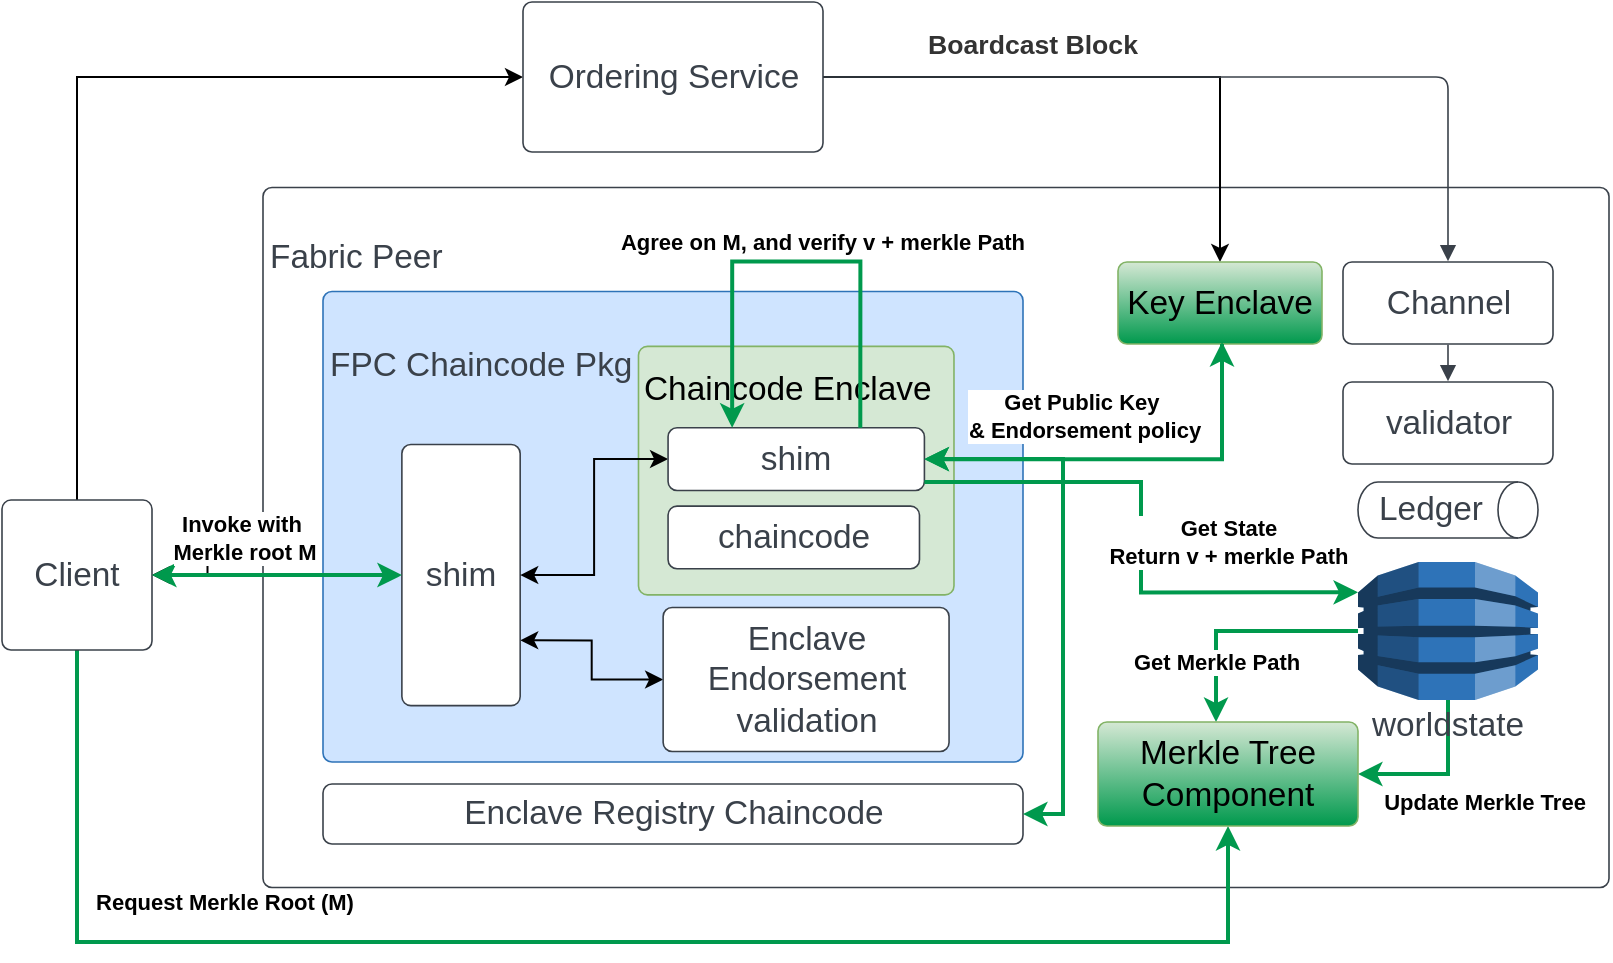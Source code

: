<mxfile version="21.6.8" type="device">
  <diagram name="Page-1" id="ytsnkdMpD4JHJz4nEYuC">
    <mxGraphModel dx="1674" dy="974" grid="1" gridSize="10" guides="1" tooltips="1" connect="1" arrows="1" fold="1" page="1" pageScale="1" pageWidth="850" pageHeight="1100" math="0" shadow="0">
      <root>
        <mxCell id="0" />
        <mxCell id="1" parent="0" />
        <mxCell id="tbP1JejfTtedmxKy0wD8-71" value="" style="edgeStyle=orthogonalEdgeStyle;rounded=0;orthogonalLoop=1;jettySize=auto;html=1;" parent="1" source="tbP1JejfTtedmxKy0wD8-43" target="tbP1JejfTtedmxKy0wD8-1" edge="1">
          <mxGeometry relative="1" as="geometry" />
        </mxCell>
        <mxCell id="tbP1JejfTtedmxKy0wD8-43" value="&lt;div style=&quot;text-align: left;&quot;&gt;&lt;span style=&quot;background-color: initial;&quot;&gt;Fabric Peer&lt;/span&gt;&lt;/div&gt;&lt;br&gt;&lt;br&gt;&lt;br&gt;&lt;br&gt;&lt;br&gt;&lt;br&gt;&lt;br&gt;&lt;br&gt;&lt;br&gt;&lt;br&gt;&lt;br&gt;&lt;br&gt;&lt;br&gt;&lt;br&gt;" style="html=1;overflow=block;blockSpacing=1;whiteSpace=wrap;fontSize=16.7;fontColor=#3a414a;spacing=3.8;strokeColor=#3a414a;strokeOpacity=100;rounded=1;absoluteArcSize=1;arcSize=9;strokeWidth=0.8;lucidId=cE2TcnImbqJd;" parent="1" vertex="1">
          <mxGeometry x="150.5" y="122.73" width="673" height="350" as="geometry" />
        </mxCell>
        <mxCell id="tbP1JejfTtedmxKy0wD8-56" style="edgeStyle=orthogonalEdgeStyle;rounded=0;orthogonalLoop=1;jettySize=auto;html=1;entryX=0.5;entryY=1;entryDx=0;entryDy=0;strokeColor=#00994D;strokeWidth=2;" parent="1" source="tbP1JejfTtedmxKy0wD8-1" target="tbP1JejfTtedmxKy0wD8-39" edge="1">
          <mxGeometry relative="1" as="geometry">
            <Array as="points">
              <mxPoint x="57.5" y="500" />
              <mxPoint x="633.5" y="500" />
            </Array>
          </mxGeometry>
        </mxCell>
        <mxCell id="tbP1JejfTtedmxKy0wD8-57" value="&lt;b&gt;Request Merkle Root (M)&lt;/b&gt;" style="edgeLabel;html=1;align=center;verticalAlign=middle;resizable=0;points=[];" parent="tbP1JejfTtedmxKy0wD8-56" vertex="1" connectable="0">
          <mxGeometry x="-0.588" y="1" relative="1" as="geometry">
            <mxPoint x="59" y="-19" as="offset" />
          </mxGeometry>
        </mxCell>
        <mxCell id="-o9KYWqZdvnooTlNlLoy-1" style="edgeStyle=orthogonalEdgeStyle;rounded=0;orthogonalLoop=1;jettySize=auto;html=1;entryX=0;entryY=0.5;entryDx=0;entryDy=0;" parent="1" source="tbP1JejfTtedmxKy0wD8-1" target="tbP1JejfTtedmxKy0wD8-2" edge="1">
          <mxGeometry relative="1" as="geometry">
            <Array as="points">
              <mxPoint x="57" y="68" />
            </Array>
          </mxGeometry>
        </mxCell>
        <mxCell id="tbP1JejfTtedmxKy0wD8-1" value="Client" style="html=1;overflow=block;blockSpacing=1;whiteSpace=wrap;fontSize=16.7;fontColor=#3a414a;spacing=3.8;strokeColor=#3a414a;strokeOpacity=100;rounded=1;absoluteArcSize=1;arcSize=9;strokeWidth=0.8;lucidId=cE2TcnImbqJd;" parent="1" vertex="1">
          <mxGeometry x="20" y="279.03" width="75" height="75" as="geometry" />
        </mxCell>
        <mxCell id="ah2vyBuOMGyflsALTaDJ-4" style="edgeStyle=orthogonalEdgeStyle;rounded=0;orthogonalLoop=1;jettySize=auto;html=1;entryX=0.5;entryY=0;entryDx=0;entryDy=0;" edge="1" parent="1" source="tbP1JejfTtedmxKy0wD8-2" target="ah2vyBuOMGyflsALTaDJ-1">
          <mxGeometry relative="1" as="geometry" />
        </mxCell>
        <mxCell id="tbP1JejfTtedmxKy0wD8-2" value="Ordering Service" style="html=1;overflow=block;blockSpacing=1;whiteSpace=wrap;fontSize=16.7;fontColor=#3a414a;spacing=3.8;strokeColor=#3a414a;strokeOpacity=100;rounded=1;absoluteArcSize=1;arcSize=9;strokeWidth=0.8;lucidId=cE2T7upM-5wP;" parent="1" vertex="1">
          <mxGeometry x="280.5" y="30" width="150" height="75" as="geometry" />
        </mxCell>
        <mxCell id="tbP1JejfTtedmxKy0wD8-5" value="" style="html=1;jettySize=18;whiteSpace=wrap;fontSize=13;strokeColor=#3a414a;strokeOpacity=100;strokeWidth=0.8;rounded=1;arcSize=12;edgeStyle=orthogonalEdgeStyle;startArrow=none;endArrow=block;endFill=1;exitX=1.002;exitY=0.5;exitPerimeter=0;entryX=0.5;entryY=-0.009;entryPerimeter=0;lucidId=cE2TTOuiVxtX;" parent="1" source="tbP1JejfTtedmxKy0wD8-2" target="tbP1JejfTtedmxKy0wD8-25" edge="1">
          <mxGeometry width="100" height="100" relative="1" as="geometry">
            <Array as="points" />
          </mxGeometry>
        </mxCell>
        <mxCell id="tbP1JejfTtedmxKy0wD8-6" value="Boardcast Block" style="text;html=1;resizable=0;labelBackgroundColor=default;align=center;verticalAlign=middle;fontStyle=1;fontColor=#333333;fontSize=13.3;" parent="tbP1JejfTtedmxKy0wD8-5" vertex="1">
          <mxGeometry x="-0.479" relative="1" as="geometry">
            <mxPoint x="-2" y="-17" as="offset" />
          </mxGeometry>
        </mxCell>
        <mxCell id="tbP1JejfTtedmxKy0wD8-10" value="" style="html=1;jettySize=18;whiteSpace=wrap;fontSize=13;strokeColor=#3a414a;strokeOpacity=100;strokeWidth=0.8;rounded=1;arcSize=12;edgeStyle=orthogonalEdgeStyle;startArrow=none;endArrow=block;endFill=1;exitX=0.5;exitY=1.009;exitPerimeter=0;entryX=0.5;entryY=-0.009;entryPerimeter=0;lucidId=.cRUCi.LfDTX;" parent="1" source="tbP1JejfTtedmxKy0wD8-25" target="tbP1JejfTtedmxKy0wD8-14" edge="1">
          <mxGeometry width="100" height="100" relative="1" as="geometry">
            <Array as="points" />
          </mxGeometry>
        </mxCell>
        <mxCell id="tbP1JejfTtedmxKy0wD8-25" value="Channel" style="html=1;overflow=block;blockSpacing=1;whiteSpace=wrap;fontSize=16.7;fontColor=#3a414a;spacing=3.8;strokeColor=#3a414a;strokeOpacity=100;rounded=1;absoluteArcSize=1;arcSize=9;strokeWidth=0.8;lucidId=cE2Tuvb.r3W8;" parent="1" vertex="1">
          <mxGeometry x="690.5" y="160" width="105" height="41" as="geometry" />
        </mxCell>
        <mxCell id="tbP1JejfTtedmxKy0wD8-54" style="edgeStyle=orthogonalEdgeStyle;rounded=0;orthogonalLoop=1;jettySize=auto;html=1;entryX=0.454;entryY=0;entryDx=0;entryDy=0;entryPerimeter=0;exitX=0;exitY=0.5;exitDx=0;exitDy=0;exitPerimeter=0;strokeWidth=2;strokeColor=#00994D;" parent="1" source="tbP1JejfTtedmxKy0wD8-12" target="tbP1JejfTtedmxKy0wD8-39" edge="1">
          <mxGeometry relative="1" as="geometry">
            <mxPoint x="696.5" y="360" as="sourcePoint" />
          </mxGeometry>
        </mxCell>
        <mxCell id="tbP1JejfTtedmxKy0wD8-55" value="&lt;b&gt;Get Merkle Path&lt;/b&gt;" style="edgeLabel;html=1;align=center;verticalAlign=middle;resizable=0;points=[];" parent="tbP1JejfTtedmxKy0wD8-54" vertex="1" connectable="0">
          <mxGeometry x="0.399" relative="1" as="geometry">
            <mxPoint y="5" as="offset" />
          </mxGeometry>
        </mxCell>
        <mxCell id="tbP1JejfTtedmxKy0wD8-69" style="edgeStyle=orthogonalEdgeStyle;rounded=0;orthogonalLoop=1;jettySize=auto;html=1;entryX=1;entryY=0.5;entryDx=0;entryDy=0;strokeWidth=2;strokeColor=#00994D;" parent="1" source="tbP1JejfTtedmxKy0wD8-12" target="tbP1JejfTtedmxKy0wD8-39" edge="1">
          <mxGeometry relative="1" as="geometry" />
        </mxCell>
        <mxCell id="tbP1JejfTtedmxKy0wD8-70" value="&lt;b&gt;Update Merkle Tree&lt;/b&gt;" style="edgeLabel;html=1;align=center;verticalAlign=middle;resizable=0;points=[];" parent="tbP1JejfTtedmxKy0wD8-69" vertex="1" connectable="0">
          <mxGeometry x="-0.098" relative="1" as="geometry">
            <mxPoint x="18" y="14" as="offset" />
          </mxGeometry>
        </mxCell>
        <mxCell id="tbP1JejfTtedmxKy0wD8-12" value="worldstate" style="html=1;overflow=block;blockSpacing=1;whiteSpace=wrap;shape=mxgraph.aws3.dynamo_db;labelPosition=center;verticalLabelPosition=bottom;align=center;verticalAlign=top;pointerEvents=1;fontSize=16.7;fontColor=#3a414a;spacing=3.8;strokeColor=#3a414a;strokeOpacity=100;rounded=1;absoluteArcSize=1;arcSize=9;fillColor=#2e73b8;strokeWidth=0.8;lucidId=cE2T~fHr0tdE;" parent="1" vertex="1">
          <mxGeometry x="698" y="310" width="90" height="69" as="geometry" />
        </mxCell>
        <mxCell id="tbP1JejfTtedmxKy0wD8-13" value="Ledger" style="html=1;overflow=block;blockSpacing=1;whiteSpace=wrap;shape=cylinder3;direction=south;size=10;anchorPointDirection=0;boundedLbl=1;fontSize=16.7;fontColor=#3a414a;spacing=3.8;strokeColor=#3a414a;strokeOpacity=100;rounded=1;absoluteArcSize=1;arcSize=9;strokeWidth=0.8;lucidId=cE2TJ~xX5vwF;" parent="1" vertex="1">
          <mxGeometry x="698" y="270" width="90" height="28" as="geometry" />
        </mxCell>
        <mxCell id="tbP1JejfTtedmxKy0wD8-14" value="validator" style="html=1;overflow=block;blockSpacing=1;whiteSpace=wrap;fontSize=16.7;fontColor=#3a414a;spacing=3.8;strokeColor=#3a414a;strokeOpacity=100;rounded=1;absoluteArcSize=1;arcSize=9;strokeWidth=0.8;lucidId=tcRUu2L1BEtK;" parent="1" vertex="1">
          <mxGeometry x="690.5" y="220" width="105" height="41" as="geometry" />
        </mxCell>
        <mxCell id="tbP1JejfTtedmxKy0wD8-38" value="Enclave Registry Chaincode" style="html=1;overflow=block;blockSpacing=1;whiteSpace=wrap;fontSize=16.7;fontColor=#3a414a;spacing=3.8;strokeColor=#3a414a;strokeOpacity=100;rounded=1;absoluteArcSize=1;arcSize=9;strokeWidth=0.8;lucidId=tcRUu2L1BEtK;" parent="1" vertex="1">
          <mxGeometry x="180.5" y="421" width="350" height="30" as="geometry" />
        </mxCell>
        <mxCell id="tbP1JejfTtedmxKy0wD8-39" value="Merkle Tree Component" style="html=1;overflow=block;blockSpacing=1;whiteSpace=wrap;fontSize=16.7;spacing=3.8;strokeColor=#82b366;strokeOpacity=100;rounded=1;absoluteArcSize=1;arcSize=9;strokeWidth=0.8;lucidId=tcRUu2L1BEtK;fillColor=#d5e8d4;gradientColor=#00994D;" parent="1" vertex="1">
          <mxGeometry x="568" y="390" width="130" height="52" as="geometry" />
        </mxCell>
        <mxCell id="tbP1JejfTtedmxKy0wD8-46" value="" style="group" parent="1" vertex="1" connectable="0">
          <mxGeometry x="180.5" y="174.75" width="350" height="235.25" as="geometry" />
        </mxCell>
        <mxCell id="tbP1JejfTtedmxKy0wD8-3" value="FPC Chaincode Pkg&lt;br&gt;&lt;br&gt;&lt;br&gt;&lt;br&gt;&lt;br&gt;&lt;br&gt;&lt;br&gt;&lt;br&gt;&lt;br&gt;" style="html=1;overflow=block;blockSpacing=1;whiteSpace=wrap;fontSize=16.7;fontColor=#3a414a;spacing=3.8;strokeColor=#2e73b8;strokeOpacity=100;fillOpacity=100;rounded=1;absoluteArcSize=1;arcSize=9;fillColor=#cfe4ff;strokeWidth=0.8;lucidId=cE2Tn4evAp3L;align=left;" parent="tbP1JejfTtedmxKy0wD8-46" vertex="1">
          <mxGeometry width="350" height="235.25" as="geometry" />
        </mxCell>
        <mxCell id="tbP1JejfTtedmxKy0wD8-48" style="edgeStyle=orthogonalEdgeStyle;rounded=0;orthogonalLoop=1;jettySize=auto;html=1;exitX=0;exitY=0.5;exitDx=0;exitDy=0;entryX=1;entryY=0.75;entryDx=0;entryDy=0;startArrow=classic;startFill=1;" parent="tbP1JejfTtedmxKy0wD8-46" source="tbP1JejfTtedmxKy0wD8-40" target="tbP1JejfTtedmxKy0wD8-41" edge="1">
          <mxGeometry relative="1" as="geometry" />
        </mxCell>
        <mxCell id="tbP1JejfTtedmxKy0wD8-40" value="Enclave Endorsement validation" style="html=1;overflow=block;blockSpacing=1;whiteSpace=wrap;fontSize=16.7;fontColor=#3a414a;spacing=3.8;strokeColor=#3a414a;strokeOpacity=100;rounded=1;absoluteArcSize=1;arcSize=9;strokeWidth=0.8;lucidId=lgRUx1K73TkX;" parent="tbP1JejfTtedmxKy0wD8-46" vertex="1">
          <mxGeometry x="170.07" y="157.965" width="142.958" height="72.063" as="geometry" />
        </mxCell>
        <mxCell id="tbP1JejfTtedmxKy0wD8-41" value="shim" style="html=1;overflow=block;blockSpacing=1;whiteSpace=wrap;fontSize=16.7;fontColor=#3a414a;spacing=3.8;strokeColor=#3a414a;strokeOpacity=100;rounded=1;absoluteArcSize=1;arcSize=9;strokeWidth=0.8;lucidId=cE2T0NZ7hYbh;" parent="tbP1JejfTtedmxKy0wD8-46" vertex="1">
          <mxGeometry x="39.437" y="76.502" width="59.155" height="130.549" as="geometry" />
        </mxCell>
        <mxCell id="tbP1JejfTtedmxKy0wD8-42" value="Chaincode Enclave&lt;br&gt;&lt;br&gt;&lt;br&gt;&lt;br&gt;&lt;br&gt;" style="html=1;overflow=block;blockSpacing=1;whiteSpace=wrap;fontSize=16.7;spacing=3.8;strokeColor=#82b366;strokeOpacity=100;rounded=1;absoluteArcSize=1;arcSize=9;strokeWidth=0.8;lucidId=cE2T0NZ7hYbh;align=left;fillColor=#d5e8d4;" parent="tbP1JejfTtedmxKy0wD8-46" vertex="1">
          <mxGeometry x="157.746" y="27.415" width="157.746" height="124.283" as="geometry" />
        </mxCell>
        <mxCell id="tbP1JejfTtedmxKy0wD8-47" style="edgeStyle=orthogonalEdgeStyle;rounded=0;orthogonalLoop=1;jettySize=auto;html=1;entryX=1;entryY=0.5;entryDx=0;entryDy=0;startArrow=classic;startFill=1;" parent="tbP1JejfTtedmxKy0wD8-46" source="tbP1JejfTtedmxKy0wD8-44" target="tbP1JejfTtedmxKy0wD8-41" edge="1">
          <mxGeometry relative="1" as="geometry" />
        </mxCell>
        <mxCell id="tbP1JejfTtedmxKy0wD8-44" value="shim" style="html=1;overflow=block;blockSpacing=1;whiteSpace=wrap;fontSize=16.7;fontColor=#3a414a;spacing=3.8;strokeColor=#3a414a;strokeOpacity=100;rounded=1;absoluteArcSize=1;arcSize=9;strokeWidth=0.8;lucidId=cE2TcnImbqJd;" parent="tbP1JejfTtedmxKy0wD8-46" vertex="1">
          <mxGeometry x="172.535" y="68.147" width="128.169" height="31.332" as="geometry" />
        </mxCell>
        <mxCell id="tbP1JejfTtedmxKy0wD8-45" value="chaincode" style="html=1;overflow=block;blockSpacing=1;whiteSpace=wrap;fontSize=16.7;fontColor=#3a414a;spacing=3.8;strokeColor=#3a414a;strokeOpacity=100;rounded=1;absoluteArcSize=1;arcSize=9;strokeWidth=0.8;lucidId=cE2T0NZ7hYbh;" parent="tbP1JejfTtedmxKy0wD8-46" vertex="1">
          <mxGeometry x="172.535" y="107.312" width="125.704" height="31.332" as="geometry" />
        </mxCell>
        <mxCell id="tbP1JejfTtedmxKy0wD8-65" style="edgeStyle=orthogonalEdgeStyle;rounded=0;orthogonalLoop=1;jettySize=auto;html=1;exitX=0.75;exitY=0;exitDx=0;exitDy=0;entryX=0.25;entryY=0;entryDx=0;entryDy=0;strokeColor=#00994D;strokeWidth=2;" parent="tbP1JejfTtedmxKy0wD8-46" source="tbP1JejfTtedmxKy0wD8-44" target="tbP1JejfTtedmxKy0wD8-44" edge="1">
          <mxGeometry relative="1" as="geometry">
            <Array as="points">
              <mxPoint x="269" y="-15" />
              <mxPoint x="205" y="-15" />
            </Array>
          </mxGeometry>
        </mxCell>
        <mxCell id="tbP1JejfTtedmxKy0wD8-66" value="&lt;b&gt;Agree on M, and verify v + merkle Path&lt;/b&gt;" style="edgeLabel;html=1;align=center;verticalAlign=middle;resizable=0;points=[];" parent="tbP1JejfTtedmxKy0wD8-65" vertex="1" connectable="0">
          <mxGeometry x="-0.075" y="1" relative="1" as="geometry">
            <mxPoint x="4" y="-11" as="offset" />
          </mxGeometry>
        </mxCell>
        <mxCell id="tbP1JejfTtedmxKy0wD8-50" style="edgeStyle=orthogonalEdgeStyle;rounded=0;orthogonalLoop=1;jettySize=auto;html=1;startArrow=classic;startFill=1;entryX=1;entryY=0.5;entryDx=0;entryDy=0;strokeWidth=2;strokeColor=#00994D;" parent="1" source="tbP1JejfTtedmxKy0wD8-44" target="tbP1JejfTtedmxKy0wD8-38" edge="1">
          <mxGeometry relative="1" as="geometry">
            <mxPoint x="480.5" y="530" as="targetPoint" />
            <Array as="points">
              <mxPoint x="550.5" y="259" />
              <mxPoint x="550.5" y="436" />
            </Array>
          </mxGeometry>
        </mxCell>
        <mxCell id="tbP1JejfTtedmxKy0wD8-51" value="&lt;b&gt;Get Public Key&amp;nbsp;&lt;br&gt;&amp;amp; Endorsement policy&lt;/b&gt;" style="edgeLabel;html=1;align=center;verticalAlign=middle;resizable=0;points=[];" parent="tbP1JejfTtedmxKy0wD8-50" vertex="1" connectable="0">
          <mxGeometry x="-0.413" y="-1" relative="1" as="geometry">
            <mxPoint x="11" y="-31" as="offset" />
          </mxGeometry>
        </mxCell>
        <mxCell id="tbP1JejfTtedmxKy0wD8-60" style="edgeStyle=orthogonalEdgeStyle;rounded=0;orthogonalLoop=1;jettySize=auto;html=1;entryX=0;entryY=0.22;entryDx=0;entryDy=0;entryPerimeter=0;strokeColor=#00994D;strokeWidth=2;" parent="1" source="tbP1JejfTtedmxKy0wD8-44" target="tbP1JejfTtedmxKy0wD8-12" edge="1">
          <mxGeometry relative="1" as="geometry">
            <Array as="points">
              <mxPoint x="589.5" y="270" />
              <mxPoint x="589.5" y="325" />
            </Array>
          </mxGeometry>
        </mxCell>
        <mxCell id="tbP1JejfTtedmxKy0wD8-61" value="&lt;b&gt;Get State&lt;br&gt;Return v + merkle Path&lt;/b&gt;" style="edgeLabel;html=1;align=center;verticalAlign=middle;resizable=0;points=[];" parent="tbP1JejfTtedmxKy0wD8-60" vertex="1" connectable="0">
          <mxGeometry x="0.489" y="1" relative="1" as="geometry">
            <mxPoint x="4" y="-24" as="offset" />
          </mxGeometry>
        </mxCell>
        <mxCell id="tbP1JejfTtedmxKy0wD8-63" style="edgeStyle=orthogonalEdgeStyle;rounded=0;orthogonalLoop=1;jettySize=auto;html=1;strokeColor=#00994D;strokeWidth=2;startArrow=classic;startFill=1;" parent="1" source="tbP1JejfTtedmxKy0wD8-1" target="tbP1JejfTtedmxKy0wD8-41" edge="1">
          <mxGeometry relative="1" as="geometry" />
        </mxCell>
        <mxCell id="tbP1JejfTtedmxKy0wD8-64" value="&lt;b&gt;Invoke with&amp;nbsp;&lt;br&gt;Merkle root M&lt;/b&gt;" style="edgeLabel;html=1;align=center;verticalAlign=middle;resizable=0;points=[];" parent="tbP1JejfTtedmxKy0wD8-63" vertex="1" connectable="0">
          <mxGeometry x="-0.528" relative="1" as="geometry">
            <mxPoint x="16" y="-19" as="offset" />
          </mxGeometry>
        </mxCell>
        <mxCell id="ah2vyBuOMGyflsALTaDJ-1" value="Key Enclave" style="html=1;overflow=block;blockSpacing=1;whiteSpace=wrap;fontSize=16.7;spacing=3.8;strokeColor=#82b366;strokeOpacity=100;rounded=1;absoluteArcSize=1;arcSize=9;strokeWidth=0.8;lucidId=tcRUu2L1BEtK;fillColor=#d5e8d4;gradientColor=#00994D;" vertex="1" parent="1">
          <mxGeometry x="578" y="160" width="102" height="41" as="geometry" />
        </mxCell>
        <mxCell id="ah2vyBuOMGyflsALTaDJ-6" style="edgeStyle=orthogonalEdgeStyle;rounded=0;orthogonalLoop=1;jettySize=auto;html=1;startArrow=classic;startFill=1;strokeWidth=2;strokeColor=#00994D;exitX=1;exitY=0.5;exitDx=0;exitDy=0;" edge="1" parent="1" source="tbP1JejfTtedmxKy0wD8-44">
          <mxGeometry relative="1" as="geometry">
            <mxPoint x="630" y="200" as="targetPoint" />
            <Array as="points">
              <mxPoint x="630" y="259" />
              <mxPoint x="630" y="201" />
            </Array>
            <mxPoint x="568" y="640" as="sourcePoint" />
          </mxGeometry>
        </mxCell>
      </root>
    </mxGraphModel>
  </diagram>
</mxfile>
